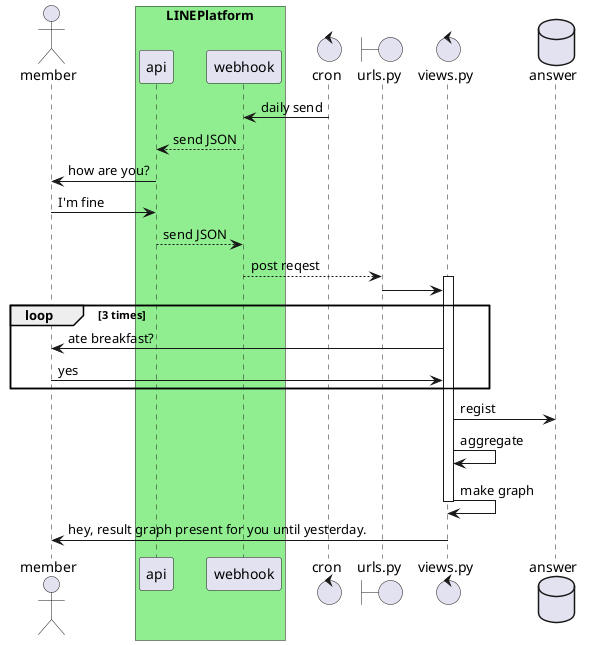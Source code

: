 @startuml linebot
actor member as m
box "LINEPlatform" #lightgreen
participant api
participant webhook as h
end box
control cron as c
boundary urls.py as u
control views.py as v
database answer as a
c -> h : daily send
h --> api : send JSON
api -> m : how are you?
m -> api : I'm fine
api --> h : send JSON
h --> u : post reqest
activate v
u -> v
loop 3 times
v -> m : ate breakfast?
m -> v : yes
end
v -> a : regist
v -> v : aggregate
v -> v : make graph
deactivate v
v -> m : hey, result graph present for you until yesterday.
@enduml